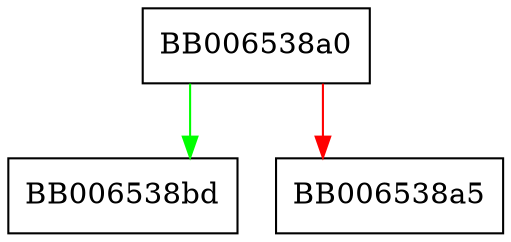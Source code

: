 digraph TS_VERIFY_CTX_init {
  node [shape="box"];
  graph [splines=ortho];
  BB006538a0 -> BB006538bd [color="green"];
  BB006538a0 -> BB006538a5 [color="red"];
}